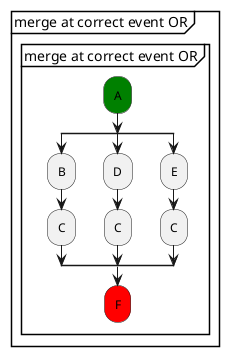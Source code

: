 @startuml
partition "merge at correct event OR" {
    group "merge at correct event OR"
        #green:A;
        split
            :B;
            :C;
        split again
            :D;
            :C;
        split again
            :E;
            :C;
        end split
        #red:F;
    end group
}
@enduml